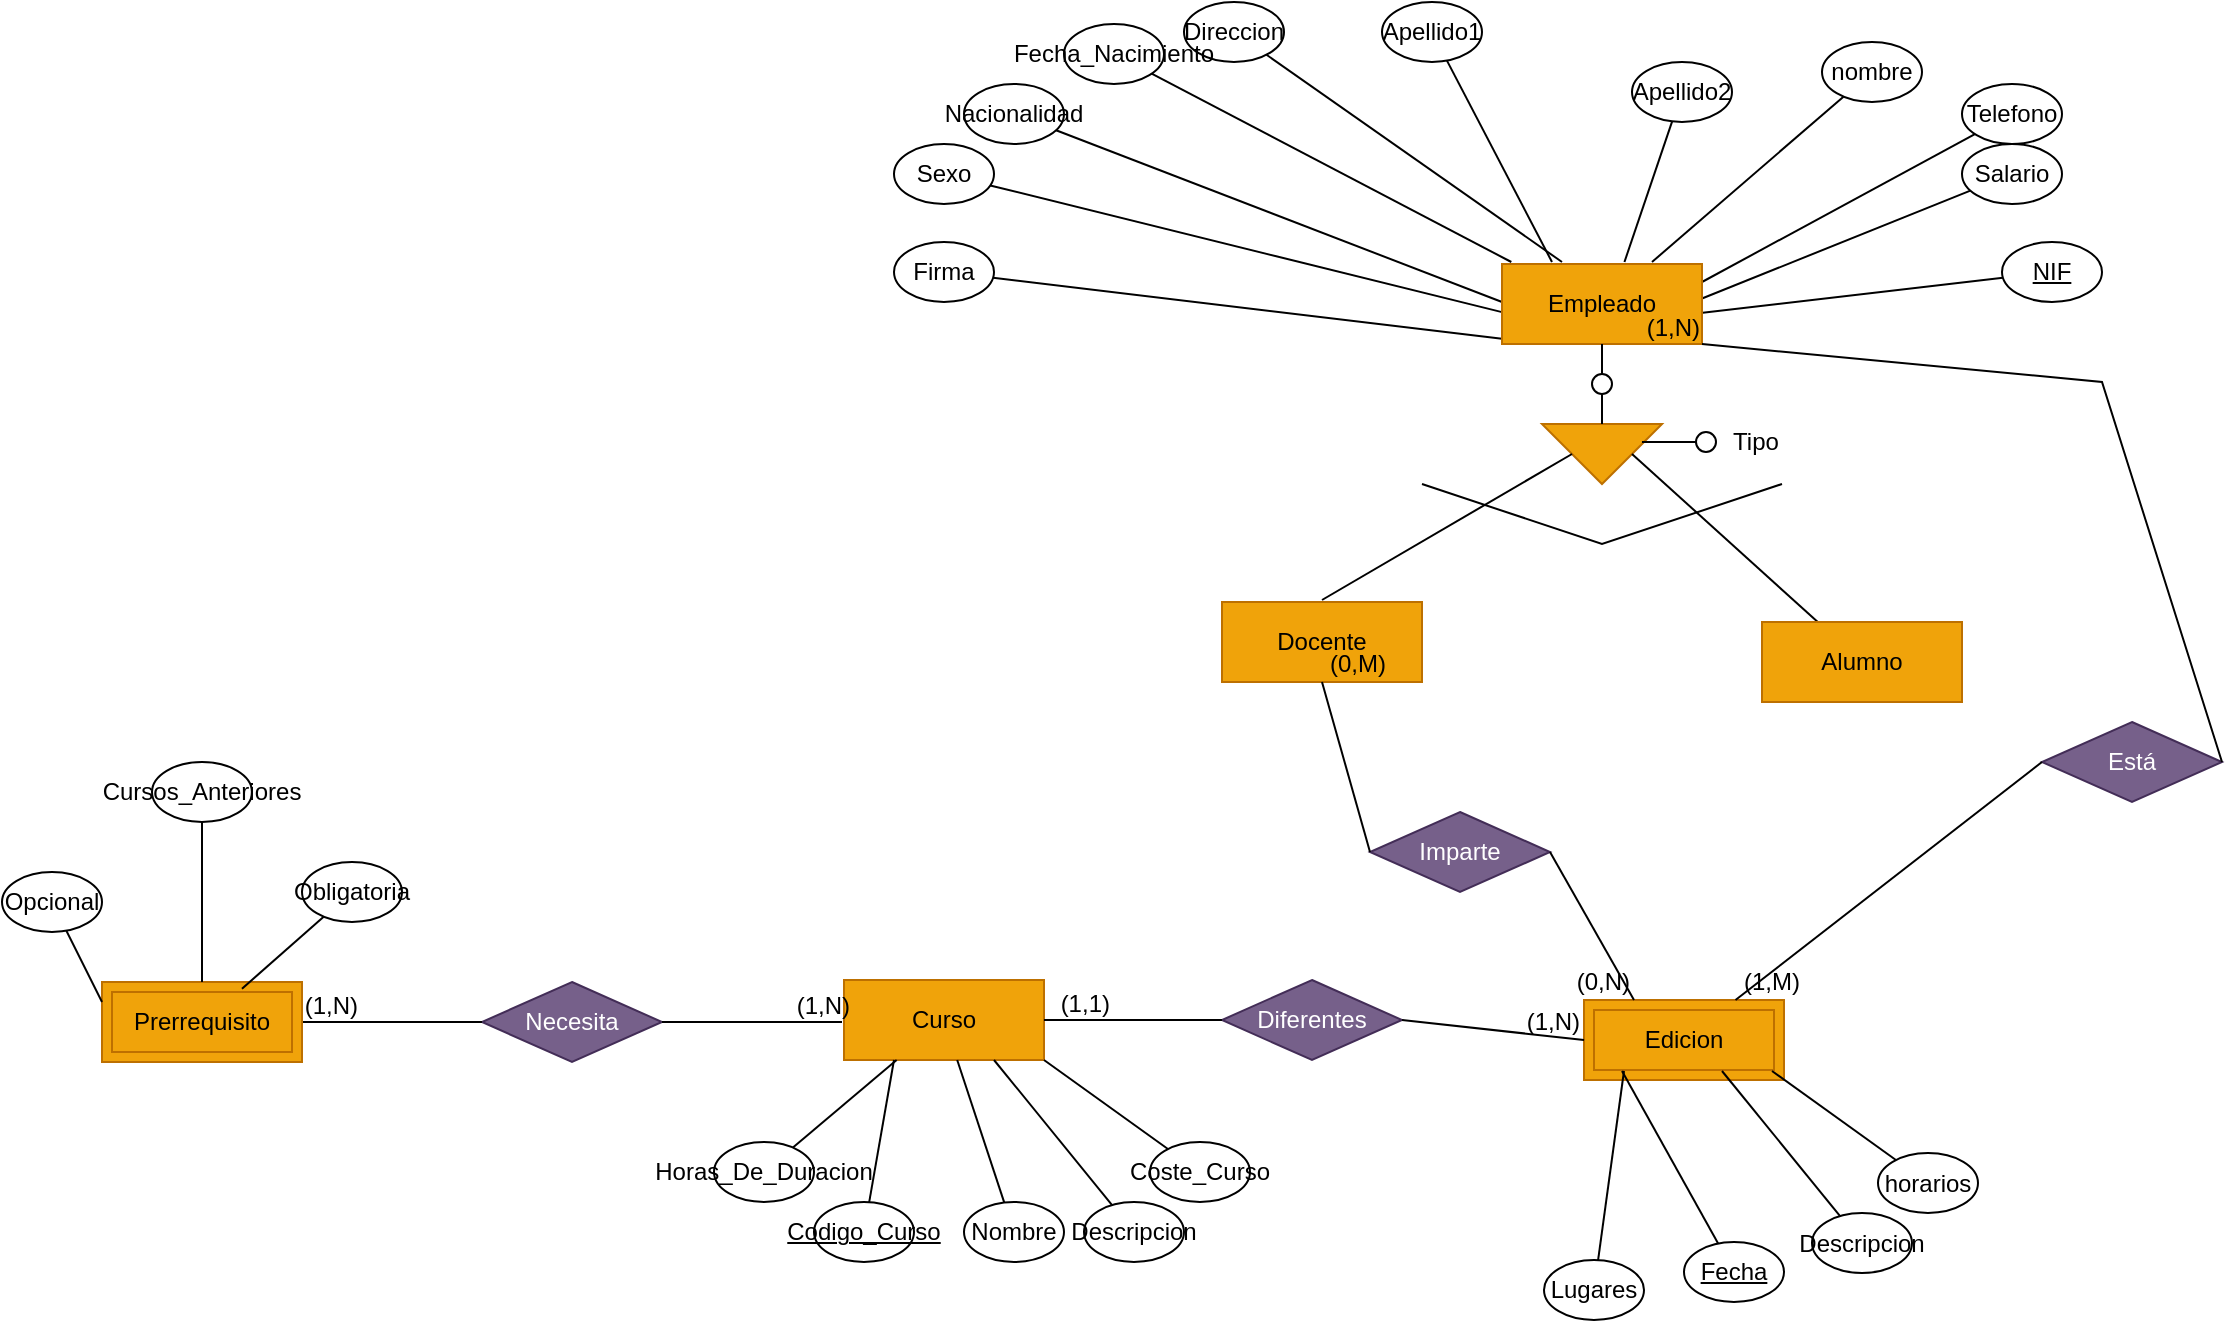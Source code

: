 <mxfile version="27.0.9">
  <diagram name="Página-1" id="zQjjP_EeiTSpy_okXXAl">
    <mxGraphModel dx="1650" dy="575" grid="1" gridSize="10" guides="1" tooltips="1" connect="1" arrows="1" fold="1" page="1" pageScale="1" pageWidth="827" pageHeight="1169" math="0" shadow="0">
      <root>
        <mxCell id="0" />
        <mxCell id="1" parent="0" />
        <mxCell id="T4INIT_YNYkDTxaIdpLA-22" value="Edicion" style="shape=ext;margin=3;double=1;whiteSpace=wrap;html=1;align=center;fillColor=#f0a30a;fontColor=#000000;strokeColor=#BD7000;" parent="1" vertex="1">
          <mxGeometry x="501" y="509" width="100" height="40" as="geometry" />
        </mxCell>
        <mxCell id="S6u8QotT0W9OFZ7Kg-1y-2" value="Curso" style="whiteSpace=wrap;html=1;align=center;fillColor=#f0a30a;strokeColor=#BD7000;fontColor=#000000;" parent="1" vertex="1">
          <mxGeometry x="131" y="499" width="100" height="40" as="geometry" />
        </mxCell>
        <mxCell id="S6u8QotT0W9OFZ7Kg-1y-9" value="" style="endArrow=none;html=1;rounded=0;" parent="1" source="S6u8QotT0W9OFZ7Kg-1y-2" target="S6u8QotT0W9OFZ7Kg-1y-10" edge="1">
          <mxGeometry relative="1" as="geometry">
            <mxPoint x="146" y="624" as="sourcePoint" />
            <mxPoint x="206" y="624" as="targetPoint" />
          </mxGeometry>
        </mxCell>
        <mxCell id="S6u8QotT0W9OFZ7Kg-1y-10" value="Nombre" style="ellipse;whiteSpace=wrap;html=1;align=center;" parent="1" vertex="1">
          <mxGeometry x="191" y="610" width="50" height="30" as="geometry" />
        </mxCell>
        <mxCell id="S6u8QotT0W9OFZ7Kg-1y-11" value="" style="endArrow=none;html=1;rounded=0;exitX=0.25;exitY=1;exitDx=0;exitDy=0;" parent="1" source="S6u8QotT0W9OFZ7Kg-1y-2" target="S6u8QotT0W9OFZ7Kg-1y-12" edge="1">
          <mxGeometry relative="1" as="geometry">
            <mxPoint x="81" y="625" as="sourcePoint" />
            <mxPoint x="141" y="625" as="targetPoint" />
          </mxGeometry>
        </mxCell>
        <mxCell id="S6u8QotT0W9OFZ7Kg-1y-12" value="&lt;u&gt;Codigo_Curso&lt;/u&gt;" style="ellipse;whiteSpace=wrap;html=1;align=center;" parent="1" vertex="1">
          <mxGeometry x="116" y="610" width="50" height="30" as="geometry" />
        </mxCell>
        <mxCell id="S6u8QotT0W9OFZ7Kg-1y-13" value="" style="endArrow=none;html=1;rounded=0;exitX=0.75;exitY=1;exitDx=0;exitDy=0;" parent="1" source="S6u8QotT0W9OFZ7Kg-1y-2" target="S6u8QotT0W9OFZ7Kg-1y-14" edge="1">
          <mxGeometry relative="1" as="geometry">
            <mxPoint x="271" y="604" as="sourcePoint" />
            <mxPoint x="331" y="604" as="targetPoint" />
          </mxGeometry>
        </mxCell>
        <mxCell id="S6u8QotT0W9OFZ7Kg-1y-14" value="&lt;div&gt;Descripcion&lt;/div&gt;" style="ellipse;whiteSpace=wrap;html=1;align=center;" parent="1" vertex="1">
          <mxGeometry x="251" y="610" width="50" height="30" as="geometry" />
        </mxCell>
        <mxCell id="S6u8QotT0W9OFZ7Kg-1y-17" value="" style="endArrow=none;html=1;rounded=0;" parent="1" source="S6u8QotT0W9OFZ7Kg-1y-2" target="S6u8QotT0W9OFZ7Kg-1y-18" edge="1">
          <mxGeometry relative="1" as="geometry">
            <mxPoint x="21" y="604" as="sourcePoint" />
            <mxPoint x="81" y="604" as="targetPoint" />
          </mxGeometry>
        </mxCell>
        <mxCell id="S6u8QotT0W9OFZ7Kg-1y-18" value="Horas_De_Duracion" style="ellipse;whiteSpace=wrap;html=1;align=center;" parent="1" vertex="1">
          <mxGeometry x="66" y="580" width="50" height="30" as="geometry" />
        </mxCell>
        <mxCell id="S6u8QotT0W9OFZ7Kg-1y-19" style="edgeStyle=orthogonalEdgeStyle;rounded=0;orthogonalLoop=1;jettySize=auto;html=1;exitX=0.5;exitY=1;exitDx=0;exitDy=0;" parent="1" source="S6u8QotT0W9OFZ7Kg-1y-18" target="S6u8QotT0W9OFZ7Kg-1y-18" edge="1">
          <mxGeometry relative="1" as="geometry" />
        </mxCell>
        <mxCell id="S6u8QotT0W9OFZ7Kg-1y-20" value="" style="endArrow=none;html=1;rounded=0;exitX=1;exitY=1;exitDx=0;exitDy=0;" parent="1" source="S6u8QotT0W9OFZ7Kg-1y-2" target="S6u8QotT0W9OFZ7Kg-1y-21" edge="1">
          <mxGeometry relative="1" as="geometry">
            <mxPoint x="284" y="595" as="sourcePoint" />
            <mxPoint x="344" y="595" as="targetPoint" />
          </mxGeometry>
        </mxCell>
        <mxCell id="S6u8QotT0W9OFZ7Kg-1y-21" value="Coste_Curso" style="ellipse;whiteSpace=wrap;html=1;align=center;" parent="1" vertex="1">
          <mxGeometry x="284" y="580" width="50" height="30" as="geometry" />
        </mxCell>
        <mxCell id="S6u8QotT0W9OFZ7Kg-1y-39" value="Diferentes" style="shape=rhombus;perimeter=rhombusPerimeter;whiteSpace=wrap;html=1;align=center;fillColor=#76608a;fontColor=#ffffff;strokeColor=#432D57;" parent="1" vertex="1">
          <mxGeometry x="320" y="499" width="90" height="40" as="geometry" />
        </mxCell>
        <mxCell id="S6u8QotT0W9OFZ7Kg-1y-40" value="" style="endArrow=none;html=1;rounded=0;exitX=0;exitY=0.5;exitDx=0;exitDy=0;" parent="1" source="S6u8QotT0W9OFZ7Kg-1y-39" target="S6u8QotT0W9OFZ7Kg-1y-2" edge="1">
          <mxGeometry relative="1" as="geometry">
            <mxPoint x="308" y="499" as="sourcePoint" />
            <mxPoint x="261" y="529" as="targetPoint" />
          </mxGeometry>
        </mxCell>
        <mxCell id="S6u8QotT0W9OFZ7Kg-1y-41" value="(1,1)" style="resizable=0;html=1;whiteSpace=wrap;align=right;verticalAlign=bottom;" parent="S6u8QotT0W9OFZ7Kg-1y-40" connectable="0" vertex="1">
          <mxGeometry x="1" relative="1" as="geometry">
            <mxPoint x="34" as="offset" />
          </mxGeometry>
        </mxCell>
        <mxCell id="S6u8QotT0W9OFZ7Kg-1y-42" value="" style="endArrow=none;html=1;rounded=0;exitX=1;exitY=0.5;exitDx=0;exitDy=0;" parent="1" source="S6u8QotT0W9OFZ7Kg-1y-39" edge="1">
          <mxGeometry relative="1" as="geometry">
            <mxPoint x="308" y="499" as="sourcePoint" />
            <mxPoint x="501" y="529" as="targetPoint" />
          </mxGeometry>
        </mxCell>
        <mxCell id="S6u8QotT0W9OFZ7Kg-1y-43" value="(1,N)" style="resizable=0;html=1;whiteSpace=wrap;align=right;verticalAlign=bottom;" parent="S6u8QotT0W9OFZ7Kg-1y-42" connectable="0" vertex="1">
          <mxGeometry x="1" relative="1" as="geometry">
            <mxPoint as="offset" />
          </mxGeometry>
        </mxCell>
        <mxCell id="S6u8QotT0W9OFZ7Kg-1y-47" value="" style="endArrow=none;html=1;rounded=0;exitX=0.25;exitY=1;exitDx=0;exitDy=0;" parent="1" target="S6u8QotT0W9OFZ7Kg-1y-48" edge="1">
          <mxGeometry relative="1" as="geometry">
            <mxPoint x="520" y="544.5" as="sourcePoint" />
            <mxPoint x="505" y="630.5" as="targetPoint" />
          </mxGeometry>
        </mxCell>
        <mxCell id="S6u8QotT0W9OFZ7Kg-1y-48" value="&lt;u&gt;Fecha&lt;/u&gt;" style="ellipse;whiteSpace=wrap;html=1;align=center;" parent="1" vertex="1">
          <mxGeometry x="551" y="630" width="50" height="30" as="geometry" />
        </mxCell>
        <mxCell id="S6u8QotT0W9OFZ7Kg-1y-49" value="" style="endArrow=none;html=1;rounded=0;exitX=0.75;exitY=1;exitDx=0;exitDy=0;" parent="1" target="S6u8QotT0W9OFZ7Kg-1y-50" edge="1">
          <mxGeometry relative="1" as="geometry">
            <mxPoint x="570" y="544.5" as="sourcePoint" />
            <mxPoint x="695" y="609.5" as="targetPoint" />
          </mxGeometry>
        </mxCell>
        <mxCell id="S6u8QotT0W9OFZ7Kg-1y-50" value="&lt;div&gt;Descripcion&lt;/div&gt;" style="ellipse;whiteSpace=wrap;html=1;align=center;" parent="1" vertex="1">
          <mxGeometry x="615" y="615.5" width="50" height="30" as="geometry" />
        </mxCell>
        <mxCell id="S6u8QotT0W9OFZ7Kg-1y-51" value="" style="endArrow=none;html=1;rounded=0;" parent="1" target="S6u8QotT0W9OFZ7Kg-1y-52" edge="1">
          <mxGeometry relative="1" as="geometry">
            <mxPoint x="521" y="544.5" as="sourcePoint" />
            <mxPoint x="445" y="609.5" as="targetPoint" />
          </mxGeometry>
        </mxCell>
        <mxCell id="S6u8QotT0W9OFZ7Kg-1y-52" value="Lugares" style="ellipse;whiteSpace=wrap;html=1;align=center;" parent="1" vertex="1">
          <mxGeometry x="481" y="639" width="50" height="30" as="geometry" />
        </mxCell>
        <mxCell id="S6u8QotT0W9OFZ7Kg-1y-53" style="edgeStyle=orthogonalEdgeStyle;rounded=0;orthogonalLoop=1;jettySize=auto;html=1;exitX=0.5;exitY=1;exitDx=0;exitDy=0;" parent="1" source="S6u8QotT0W9OFZ7Kg-1y-52" target="S6u8QotT0W9OFZ7Kg-1y-52" edge="1">
          <mxGeometry relative="1" as="geometry" />
        </mxCell>
        <mxCell id="S6u8QotT0W9OFZ7Kg-1y-54" value="" style="endArrow=none;html=1;rounded=0;exitX=1;exitY=1;exitDx=0;exitDy=0;" parent="1" target="S6u8QotT0W9OFZ7Kg-1y-55" edge="1">
          <mxGeometry relative="1" as="geometry">
            <mxPoint x="595" y="544.5" as="sourcePoint" />
            <mxPoint x="708" y="600.5" as="targetPoint" />
          </mxGeometry>
        </mxCell>
        <mxCell id="S6u8QotT0W9OFZ7Kg-1y-55" value="horarios" style="ellipse;whiteSpace=wrap;html=1;align=center;" parent="1" vertex="1">
          <mxGeometry x="648" y="585.5" width="50" height="30" as="geometry" />
        </mxCell>
        <mxCell id="S6u8QotT0W9OFZ7Kg-1y-63" value="" style="endArrow=none;html=1;rounded=0;" parent="1" target="S6u8QotT0W9OFZ7Kg-1y-64" edge="1">
          <mxGeometry relative="1" as="geometry">
            <mxPoint x="555" y="166" as="sourcePoint" />
            <mxPoint x="615" y="166" as="targetPoint" />
          </mxGeometry>
        </mxCell>
        <mxCell id="S6u8QotT0W9OFZ7Kg-1y-64" value="&lt;u&gt;NIF&lt;/u&gt;" style="ellipse;whiteSpace=wrap;html=1;align=center;" parent="1" vertex="1">
          <mxGeometry x="710" y="130" width="50" height="30" as="geometry" />
        </mxCell>
        <mxCell id="S6u8QotT0W9OFZ7Kg-1y-65" value="" style="endArrow=none;html=1;rounded=0;exitX=0.75;exitY=0;exitDx=0;exitDy=0;" parent="1" target="S6u8QotT0W9OFZ7Kg-1y-66" edge="1">
          <mxGeometry relative="1" as="geometry">
            <mxPoint x="535" y="140" as="sourcePoint" />
            <mxPoint x="290" y="85" as="targetPoint" />
          </mxGeometry>
        </mxCell>
        <mxCell id="S6u8QotT0W9OFZ7Kg-1y-66" value="nombre" style="ellipse;whiteSpace=wrap;html=1;align=center;" parent="1" vertex="1">
          <mxGeometry x="620" y="30" width="50" height="30" as="geometry" />
        </mxCell>
        <mxCell id="S6u8QotT0W9OFZ7Kg-1y-67" value="" style="endArrow=none;html=1;rounded=0;exitX=0.25;exitY=0;exitDx=0;exitDy=0;" parent="1" target="S6u8QotT0W9OFZ7Kg-1y-68" edge="1">
          <mxGeometry relative="1" as="geometry">
            <mxPoint x="485" y="140" as="sourcePoint" />
            <mxPoint x="488" y="86" as="targetPoint" />
          </mxGeometry>
        </mxCell>
        <mxCell id="S6u8QotT0W9OFZ7Kg-1y-68" value="Apellido1" style="ellipse;whiteSpace=wrap;html=1;align=center;" parent="1" vertex="1">
          <mxGeometry x="400" y="10" width="50" height="30" as="geometry" />
        </mxCell>
        <mxCell id="S6u8QotT0W9OFZ7Kg-1y-69" value="" style="endArrow=none;html=1;rounded=0;" parent="1" target="S6u8QotT0W9OFZ7Kg-1y-70" edge="1">
          <mxGeometry relative="1" as="geometry">
            <mxPoint x="490" y="140" as="sourcePoint" />
            <mxPoint x="435" y="85" as="targetPoint" />
          </mxGeometry>
        </mxCell>
        <mxCell id="S6u8QotT0W9OFZ7Kg-1y-70" value="Direccion" style="ellipse;whiteSpace=wrap;html=1;align=center;" parent="1" vertex="1">
          <mxGeometry x="301" y="10" width="50" height="30" as="geometry" />
        </mxCell>
        <mxCell id="S6u8QotT0W9OFZ7Kg-1y-71" value="" style="endArrow=none;html=1;rounded=0;exitX=1;exitY=0.25;exitDx=0;exitDy=0;" parent="1" target="S6u8QotT0W9OFZ7Kg-1y-72" edge="1">
          <mxGeometry relative="1" as="geometry">
            <mxPoint x="560" y="150" as="sourcePoint" />
            <mxPoint x="670" y="126" as="targetPoint" />
          </mxGeometry>
        </mxCell>
        <mxCell id="S6u8QotT0W9OFZ7Kg-1y-72" value="Telefono" style="ellipse;whiteSpace=wrap;html=1;align=center;" parent="1" vertex="1">
          <mxGeometry x="690" y="51" width="50" height="30" as="geometry" />
        </mxCell>
        <mxCell id="S6u8QotT0W9OFZ7Kg-1y-73" value="" style="endArrow=none;html=1;rounded=0;" parent="1" target="S6u8QotT0W9OFZ7Kg-1y-74" edge="1">
          <mxGeometry relative="1" as="geometry">
            <mxPoint x="464.666" y="140" as="sourcePoint" />
            <mxPoint x="380" y="95" as="targetPoint" />
          </mxGeometry>
        </mxCell>
        <mxCell id="S6u8QotT0W9OFZ7Kg-1y-74" value="Fecha_Nacimiento" style="ellipse;whiteSpace=wrap;html=1;align=center;" parent="1" vertex="1">
          <mxGeometry x="241" y="21" width="50" height="30" as="geometry" />
        </mxCell>
        <mxCell id="S6u8QotT0W9OFZ7Kg-1y-75" value="" style="endArrow=none;html=1;rounded=0;exitX=0;exitY=0.5;exitDx=0;exitDy=0;" parent="1" target="S6u8QotT0W9OFZ7Kg-1y-76" edge="1">
          <mxGeometry relative="1" as="geometry">
            <mxPoint x="460" y="160" as="sourcePoint" />
            <mxPoint x="370" y="137" as="targetPoint" />
          </mxGeometry>
        </mxCell>
        <mxCell id="S6u8QotT0W9OFZ7Kg-1y-76" value="Nacionalidad" style="ellipse;whiteSpace=wrap;html=1;align=center;" parent="1" vertex="1">
          <mxGeometry x="191" y="51" width="50" height="30" as="geometry" />
        </mxCell>
        <mxCell id="S6u8QotT0W9OFZ7Kg-1y-77" value="" style="endArrow=none;html=1;rounded=0;" parent="1" target="S6u8QotT0W9OFZ7Kg-1y-78" edge="1">
          <mxGeometry relative="1" as="geometry">
            <mxPoint x="460" y="165.054" as="sourcePoint" />
            <mxPoint x="360" y="175" as="targetPoint" />
          </mxGeometry>
        </mxCell>
        <mxCell id="S6u8QotT0W9OFZ7Kg-1y-78" value="Sexo" style="ellipse;whiteSpace=wrap;html=1;align=center;" parent="1" vertex="1">
          <mxGeometry x="156" y="81" width="50" height="30" as="geometry" />
        </mxCell>
        <mxCell id="S6u8QotT0W9OFZ7Kg-1y-79" value="" style="endArrow=none;html=1;rounded=0;" parent="1" target="S6u8QotT0W9OFZ7Kg-1y-80" edge="1">
          <mxGeometry relative="1" as="geometry">
            <mxPoint x="460" y="178.37" as="sourcePoint" />
            <mxPoint x="360" y="215" as="targetPoint" />
          </mxGeometry>
        </mxCell>
        <mxCell id="S6u8QotT0W9OFZ7Kg-1y-80" value="Firma" style="ellipse;whiteSpace=wrap;html=1;align=center;" parent="1" vertex="1">
          <mxGeometry x="156" y="130" width="50" height="30" as="geometry" />
        </mxCell>
        <mxCell id="S6u8QotT0W9OFZ7Kg-1y-81" value="" style="endArrow=none;html=1;rounded=0;" parent="1" target="S6u8QotT0W9OFZ7Kg-1y-82" edge="1">
          <mxGeometry relative="1" as="geometry">
            <mxPoint x="560" y="158.255" as="sourcePoint" />
            <mxPoint x="613" y="215" as="targetPoint" />
          </mxGeometry>
        </mxCell>
        <mxCell id="S6u8QotT0W9OFZ7Kg-1y-82" value="Salario" style="ellipse;whiteSpace=wrap;html=1;align=center;" parent="1" vertex="1">
          <mxGeometry x="690" y="81" width="50" height="30" as="geometry" />
        </mxCell>
        <mxCell id="T4INIT_YNYkDTxaIdpLA-9" value="Necesita" style="shape=rhombus;perimeter=rhombusPerimeter;whiteSpace=wrap;html=1;align=center;fillColor=#76608a;fontColor=#ffffff;strokeColor=#432D57;" parent="1" vertex="1">
          <mxGeometry x="-50" y="500" width="90" height="40" as="geometry" />
        </mxCell>
        <mxCell id="T4INIT_YNYkDTxaIdpLA-10" value="" style="endArrow=none;html=1;rounded=0;exitX=0;exitY=0.5;exitDx=0;exitDy=0;" parent="1" source="T4INIT_YNYkDTxaIdpLA-9" edge="1">
          <mxGeometry relative="1" as="geometry">
            <mxPoint x="-98" y="490" as="sourcePoint" />
            <mxPoint x="-145" y="520" as="targetPoint" />
          </mxGeometry>
        </mxCell>
        <mxCell id="T4INIT_YNYkDTxaIdpLA-11" value="(1,N)" style="resizable=0;html=1;whiteSpace=wrap;align=right;verticalAlign=bottom;" parent="T4INIT_YNYkDTxaIdpLA-10" connectable="0" vertex="1">
          <mxGeometry x="1" relative="1" as="geometry">
            <mxPoint x="34" as="offset" />
          </mxGeometry>
        </mxCell>
        <mxCell id="T4INIT_YNYkDTxaIdpLA-12" value="" style="endArrow=none;html=1;rounded=0;exitX=1;exitY=0.5;exitDx=0;exitDy=0;" parent="1" source="T4INIT_YNYkDTxaIdpLA-9" edge="1">
          <mxGeometry relative="1" as="geometry">
            <mxPoint x="112" y="490" as="sourcePoint" />
            <mxPoint x="130" y="520" as="targetPoint" />
          </mxGeometry>
        </mxCell>
        <mxCell id="T4INIT_YNYkDTxaIdpLA-13" value="(1,N)" style="resizable=0;html=1;whiteSpace=wrap;align=right;verticalAlign=bottom;" parent="T4INIT_YNYkDTxaIdpLA-12" connectable="0" vertex="1">
          <mxGeometry x="1" relative="1" as="geometry">
            <mxPoint x="5" as="offset" />
          </mxGeometry>
        </mxCell>
        <mxCell id="T4INIT_YNYkDTxaIdpLA-14" value="Prerrequisito" style="shape=ext;margin=3;double=1;whiteSpace=wrap;html=1;align=center;fillColor=#f0a30a;fontColor=#000000;strokeColor=#BD7000;" parent="1" vertex="1">
          <mxGeometry x="-240" y="500" width="100" height="40" as="geometry" />
        </mxCell>
        <mxCell id="T4INIT_YNYkDTxaIdpLA-15" value="" style="endArrow=none;html=1;rounded=0;" parent="1" source="T4INIT_YNYkDTxaIdpLA-14" target="T4INIT_YNYkDTxaIdpLA-16" edge="1">
          <mxGeometry relative="1" as="geometry">
            <mxPoint x="-220" y="465" as="sourcePoint" />
            <mxPoint x="-160" y="465" as="targetPoint" />
          </mxGeometry>
        </mxCell>
        <mxCell id="T4INIT_YNYkDTxaIdpLA-16" value="Cursos_Anteriores" style="ellipse;whiteSpace=wrap;html=1;align=center;" parent="1" vertex="1">
          <mxGeometry x="-215" y="390" width="50" height="30" as="geometry" />
        </mxCell>
        <mxCell id="T4INIT_YNYkDTxaIdpLA-17" value="" style="endArrow=none;html=1;rounded=0;exitX=0;exitY=0.25;exitDx=0;exitDy=0;" parent="1" source="T4INIT_YNYkDTxaIdpLA-14" target="T4INIT_YNYkDTxaIdpLA-18" edge="1">
          <mxGeometry relative="1" as="geometry">
            <mxPoint x="-325" y="465" as="sourcePoint" />
            <mxPoint x="-265" y="465" as="targetPoint" />
          </mxGeometry>
        </mxCell>
        <mxCell id="T4INIT_YNYkDTxaIdpLA-18" value="Opcional" style="ellipse;whiteSpace=wrap;html=1;align=center;" parent="1" vertex="1">
          <mxGeometry x="-290" y="445" width="50" height="30" as="geometry" />
        </mxCell>
        <mxCell id="T4INIT_YNYkDTxaIdpLA-19" value="" style="endArrow=none;html=1;rounded=0;" parent="1" target="T4INIT_YNYkDTxaIdpLA-20" edge="1">
          <mxGeometry relative="1" as="geometry">
            <mxPoint x="-170" y="503.333" as="sourcePoint" />
            <mxPoint x="-100" y="480" as="targetPoint" />
          </mxGeometry>
        </mxCell>
        <mxCell id="T4INIT_YNYkDTxaIdpLA-20" value="Obligatoria" style="ellipse;whiteSpace=wrap;html=1;align=center;" parent="1" vertex="1">
          <mxGeometry x="-140" y="440" width="50" height="30" as="geometry" />
        </mxCell>
        <mxCell id="mDc0vOu2M43wSEQ1yqUx-25" value="" style="endArrow=none;html=1;rounded=0;" parent="1" target="mDc0vOu2M43wSEQ1yqUx-26" edge="1">
          <mxGeometry relative="1" as="geometry">
            <mxPoint x="521.224" y="140" as="sourcePoint" />
            <mxPoint x="587" y="95" as="targetPoint" />
          </mxGeometry>
        </mxCell>
        <mxCell id="mDc0vOu2M43wSEQ1yqUx-26" value="Apellido2" style="ellipse;whiteSpace=wrap;html=1;align=center;" parent="1" vertex="1">
          <mxGeometry x="525" y="40" width="50" height="30" as="geometry" />
        </mxCell>
        <mxCell id="GUouaNbEDkVh2rOGSN0w-19" value="Empleado" style="whiteSpace=wrap;html=1;align=center;fillColor=#f0a30a;strokeColor=#BD7000;fontColor=#000000;" parent="1" vertex="1">
          <mxGeometry x="460" y="141" width="100" height="40" as="geometry" />
        </mxCell>
        <mxCell id="GUouaNbEDkVh2rOGSN0w-20" value="" style="triangle;whiteSpace=wrap;html=1;rotation=90;fillColor=#f0a30a;strokeColor=#BD7000;fontColor=#000000;" parent="1" vertex="1">
          <mxGeometry x="495" y="206" width="30" height="60" as="geometry" />
        </mxCell>
        <mxCell id="GUouaNbEDkVh2rOGSN0w-21" value="" style="endArrow=none;html=1;rounded=0;exitX=0.5;exitY=1;exitDx=0;exitDy=0;entryX=0.5;entryY=0;entryDx=0;entryDy=0;" parent="1" source="GUouaNbEDkVh2rOGSN0w-20" edge="1">
          <mxGeometry relative="1" as="geometry">
            <mxPoint x="650" y="251" as="sourcePoint" />
            <mxPoint x="370" y="309" as="targetPoint" />
          </mxGeometry>
        </mxCell>
        <mxCell id="GUouaNbEDkVh2rOGSN0w-22" value="" style="endArrow=none;html=1;rounded=0;exitX=0.5;exitY=0;exitDx=0;exitDy=0;" parent="1" source="GUouaNbEDkVh2rOGSN0w-20" target="GUouaNbEDkVh2rOGSN0w-31" edge="1">
          <mxGeometry relative="1" as="geometry">
            <mxPoint x="650" y="251" as="sourcePoint" />
            <mxPoint x="660" y="309" as="targetPoint" />
          </mxGeometry>
        </mxCell>
        <mxCell id="GUouaNbEDkVh2rOGSN0w-23" value="" style="ellipse;whiteSpace=wrap;html=1;aspect=fixed;" parent="1" vertex="1">
          <mxGeometry x="505" y="196" width="10" height="10" as="geometry" />
        </mxCell>
        <mxCell id="GUouaNbEDkVh2rOGSN0w-24" value="" style="endArrow=none;html=1;rounded=0;exitX=0.5;exitY=0;exitDx=0;exitDy=0;entryX=0.5;entryY=1;entryDx=0;entryDy=0;" parent="1" source="GUouaNbEDkVh2rOGSN0w-23" target="GUouaNbEDkVh2rOGSN0w-19" edge="1">
          <mxGeometry relative="1" as="geometry">
            <mxPoint x="650" y="251" as="sourcePoint" />
            <mxPoint x="810" y="251" as="targetPoint" />
          </mxGeometry>
        </mxCell>
        <mxCell id="GUouaNbEDkVh2rOGSN0w-25" value="" style="endArrow=none;html=1;rounded=0;exitX=0.5;exitY=1;exitDx=0;exitDy=0;entryX=0;entryY=0.5;entryDx=0;entryDy=0;" parent="1" source="GUouaNbEDkVh2rOGSN0w-23" target="GUouaNbEDkVh2rOGSN0w-20" edge="1">
          <mxGeometry relative="1" as="geometry">
            <mxPoint x="650" y="251" as="sourcePoint" />
            <mxPoint x="810" y="251" as="targetPoint" />
          </mxGeometry>
        </mxCell>
        <mxCell id="GUouaNbEDkVh2rOGSN0w-26" value="" style="ellipse;whiteSpace=wrap;html=1;aspect=fixed;" parent="1" vertex="1">
          <mxGeometry x="557" y="225" width="10" height="10" as="geometry" />
        </mxCell>
        <mxCell id="GUouaNbEDkVh2rOGSN0w-27" value="" style="endArrow=none;html=1;rounded=0;exitX=0;exitY=0.5;exitDx=0;exitDy=0;entryX=0.3;entryY=0.167;entryDx=0;entryDy=0;entryPerimeter=0;" parent="1" source="GUouaNbEDkVh2rOGSN0w-26" target="GUouaNbEDkVh2rOGSN0w-20" edge="1">
          <mxGeometry relative="1" as="geometry">
            <mxPoint x="650" y="251" as="sourcePoint" />
            <mxPoint x="810" y="251" as="targetPoint" />
          </mxGeometry>
        </mxCell>
        <mxCell id="GUouaNbEDkVh2rOGSN0w-28" value="Tipo" style="text;html=1;align=center;verticalAlign=middle;whiteSpace=wrap;rounded=0;" parent="1" vertex="1">
          <mxGeometry x="557" y="215" width="60" height="30" as="geometry" />
        </mxCell>
        <mxCell id="GUouaNbEDkVh2rOGSN0w-29" value="" style="endArrow=none;html=1;rounded=0;" parent="1" edge="1">
          <mxGeometry relative="1" as="geometry">
            <mxPoint x="420" y="251" as="sourcePoint" />
            <mxPoint x="600" y="251" as="targetPoint" />
            <Array as="points">
              <mxPoint x="510" y="281" />
            </Array>
          </mxGeometry>
        </mxCell>
        <mxCell id="GUouaNbEDkVh2rOGSN0w-30" value="Docente" style="whiteSpace=wrap;html=1;align=center;fillColor=#f0a30a;strokeColor=#BD7000;fontColor=#000000;" parent="1" vertex="1">
          <mxGeometry x="320" y="310" width="100" height="40" as="geometry" />
        </mxCell>
        <mxCell id="GUouaNbEDkVh2rOGSN0w-31" value="Alumno" style="whiteSpace=wrap;html=1;align=center;fillColor=#f0a30a;strokeColor=#BD7000;fontColor=#000000;" parent="1" vertex="1">
          <mxGeometry x="590" y="320" width="100" height="40" as="geometry" />
        </mxCell>
        <mxCell id="GUouaNbEDkVh2rOGSN0w-32" value="Imparte" style="shape=rhombus;perimeter=rhombusPerimeter;whiteSpace=wrap;html=1;align=center;fillColor=#76608a;fontColor=#ffffff;strokeColor=#432D57;" parent="1" vertex="1">
          <mxGeometry x="394" y="415" width="90" height="40" as="geometry" />
        </mxCell>
        <mxCell id="GUouaNbEDkVh2rOGSN0w-33" value="" style="endArrow=none;html=1;rounded=0;exitX=0;exitY=0.5;exitDx=0;exitDy=0;entryX=0.5;entryY=1;entryDx=0;entryDy=0;" parent="1" source="GUouaNbEDkVh2rOGSN0w-32" target="GUouaNbEDkVh2rOGSN0w-30" edge="1">
          <mxGeometry relative="1" as="geometry">
            <mxPoint x="427" y="400" as="sourcePoint" />
            <mxPoint x="380" y="430" as="targetPoint" />
          </mxGeometry>
        </mxCell>
        <mxCell id="GUouaNbEDkVh2rOGSN0w-34" value="(0,M)" style="resizable=0;html=1;whiteSpace=wrap;align=right;verticalAlign=bottom;" parent="GUouaNbEDkVh2rOGSN0w-33" connectable="0" vertex="1">
          <mxGeometry x="1" relative="1" as="geometry">
            <mxPoint x="34" as="offset" />
          </mxGeometry>
        </mxCell>
        <mxCell id="GUouaNbEDkVh2rOGSN0w-35" value="" style="endArrow=none;html=1;rounded=0;exitX=1;exitY=0.5;exitDx=0;exitDy=0;entryX=0.25;entryY=0;entryDx=0;entryDy=0;" parent="1" source="GUouaNbEDkVh2rOGSN0w-32" target="T4INIT_YNYkDTxaIdpLA-22" edge="1">
          <mxGeometry relative="1" as="geometry">
            <mxPoint x="227" y="390" as="sourcePoint" />
            <mxPoint x="400" y="420" as="targetPoint" />
          </mxGeometry>
        </mxCell>
        <mxCell id="GUouaNbEDkVh2rOGSN0w-36" value="(0,N)" style="resizable=0;html=1;whiteSpace=wrap;align=right;verticalAlign=bottom;" parent="GUouaNbEDkVh2rOGSN0w-35" connectable="0" vertex="1">
          <mxGeometry x="1" relative="1" as="geometry">
            <mxPoint as="offset" />
          </mxGeometry>
        </mxCell>
        <mxCell id="-e6O3UNRy1YqCrftpCbr-11" value="Está" style="shape=rhombus;perimeter=rhombusPerimeter;whiteSpace=wrap;html=1;align=center;fillColor=#76608a;fontColor=#ffffff;strokeColor=#432D57;" parent="1" vertex="1">
          <mxGeometry x="730" y="370" width="90" height="40" as="geometry" />
        </mxCell>
        <mxCell id="-e6O3UNRy1YqCrftpCbr-12" value="" style="endArrow=none;html=1;rounded=0;exitX=0;exitY=0.5;exitDx=0;exitDy=0;" parent="1" source="-e6O3UNRy1YqCrftpCbr-11" target="T4INIT_YNYkDTxaIdpLA-22" edge="1">
          <mxGeometry relative="1" as="geometry">
            <mxPoint x="128" y="225" as="sourcePoint" />
            <mxPoint x="81" y="255" as="targetPoint" />
          </mxGeometry>
        </mxCell>
        <mxCell id="-e6O3UNRy1YqCrftpCbr-13" value="(1,M)" style="resizable=0;html=1;whiteSpace=wrap;align=right;verticalAlign=bottom;" parent="-e6O3UNRy1YqCrftpCbr-12" connectable="0" vertex="1">
          <mxGeometry x="1" relative="1" as="geometry">
            <mxPoint x="34" as="offset" />
          </mxGeometry>
        </mxCell>
        <mxCell id="-e6O3UNRy1YqCrftpCbr-14" value="" style="endArrow=none;html=1;rounded=0;exitX=1;exitY=0.5;exitDx=0;exitDy=0;entryX=1;entryY=1;entryDx=0;entryDy=0;" parent="1" source="-e6O3UNRy1YqCrftpCbr-11" target="GUouaNbEDkVh2rOGSN0w-19" edge="1">
          <mxGeometry relative="1" as="geometry">
            <mxPoint x="128" y="225" as="sourcePoint" />
            <mxPoint x="301" y="255" as="targetPoint" />
            <Array as="points">
              <mxPoint x="760" y="200" />
            </Array>
          </mxGeometry>
        </mxCell>
        <mxCell id="-e6O3UNRy1YqCrftpCbr-15" value="(1,N)" style="resizable=0;html=1;whiteSpace=wrap;align=right;verticalAlign=bottom;" parent="-e6O3UNRy1YqCrftpCbr-14" connectable="0" vertex="1">
          <mxGeometry x="1" relative="1" as="geometry">
            <mxPoint as="offset" />
          </mxGeometry>
        </mxCell>
      </root>
    </mxGraphModel>
  </diagram>
</mxfile>
